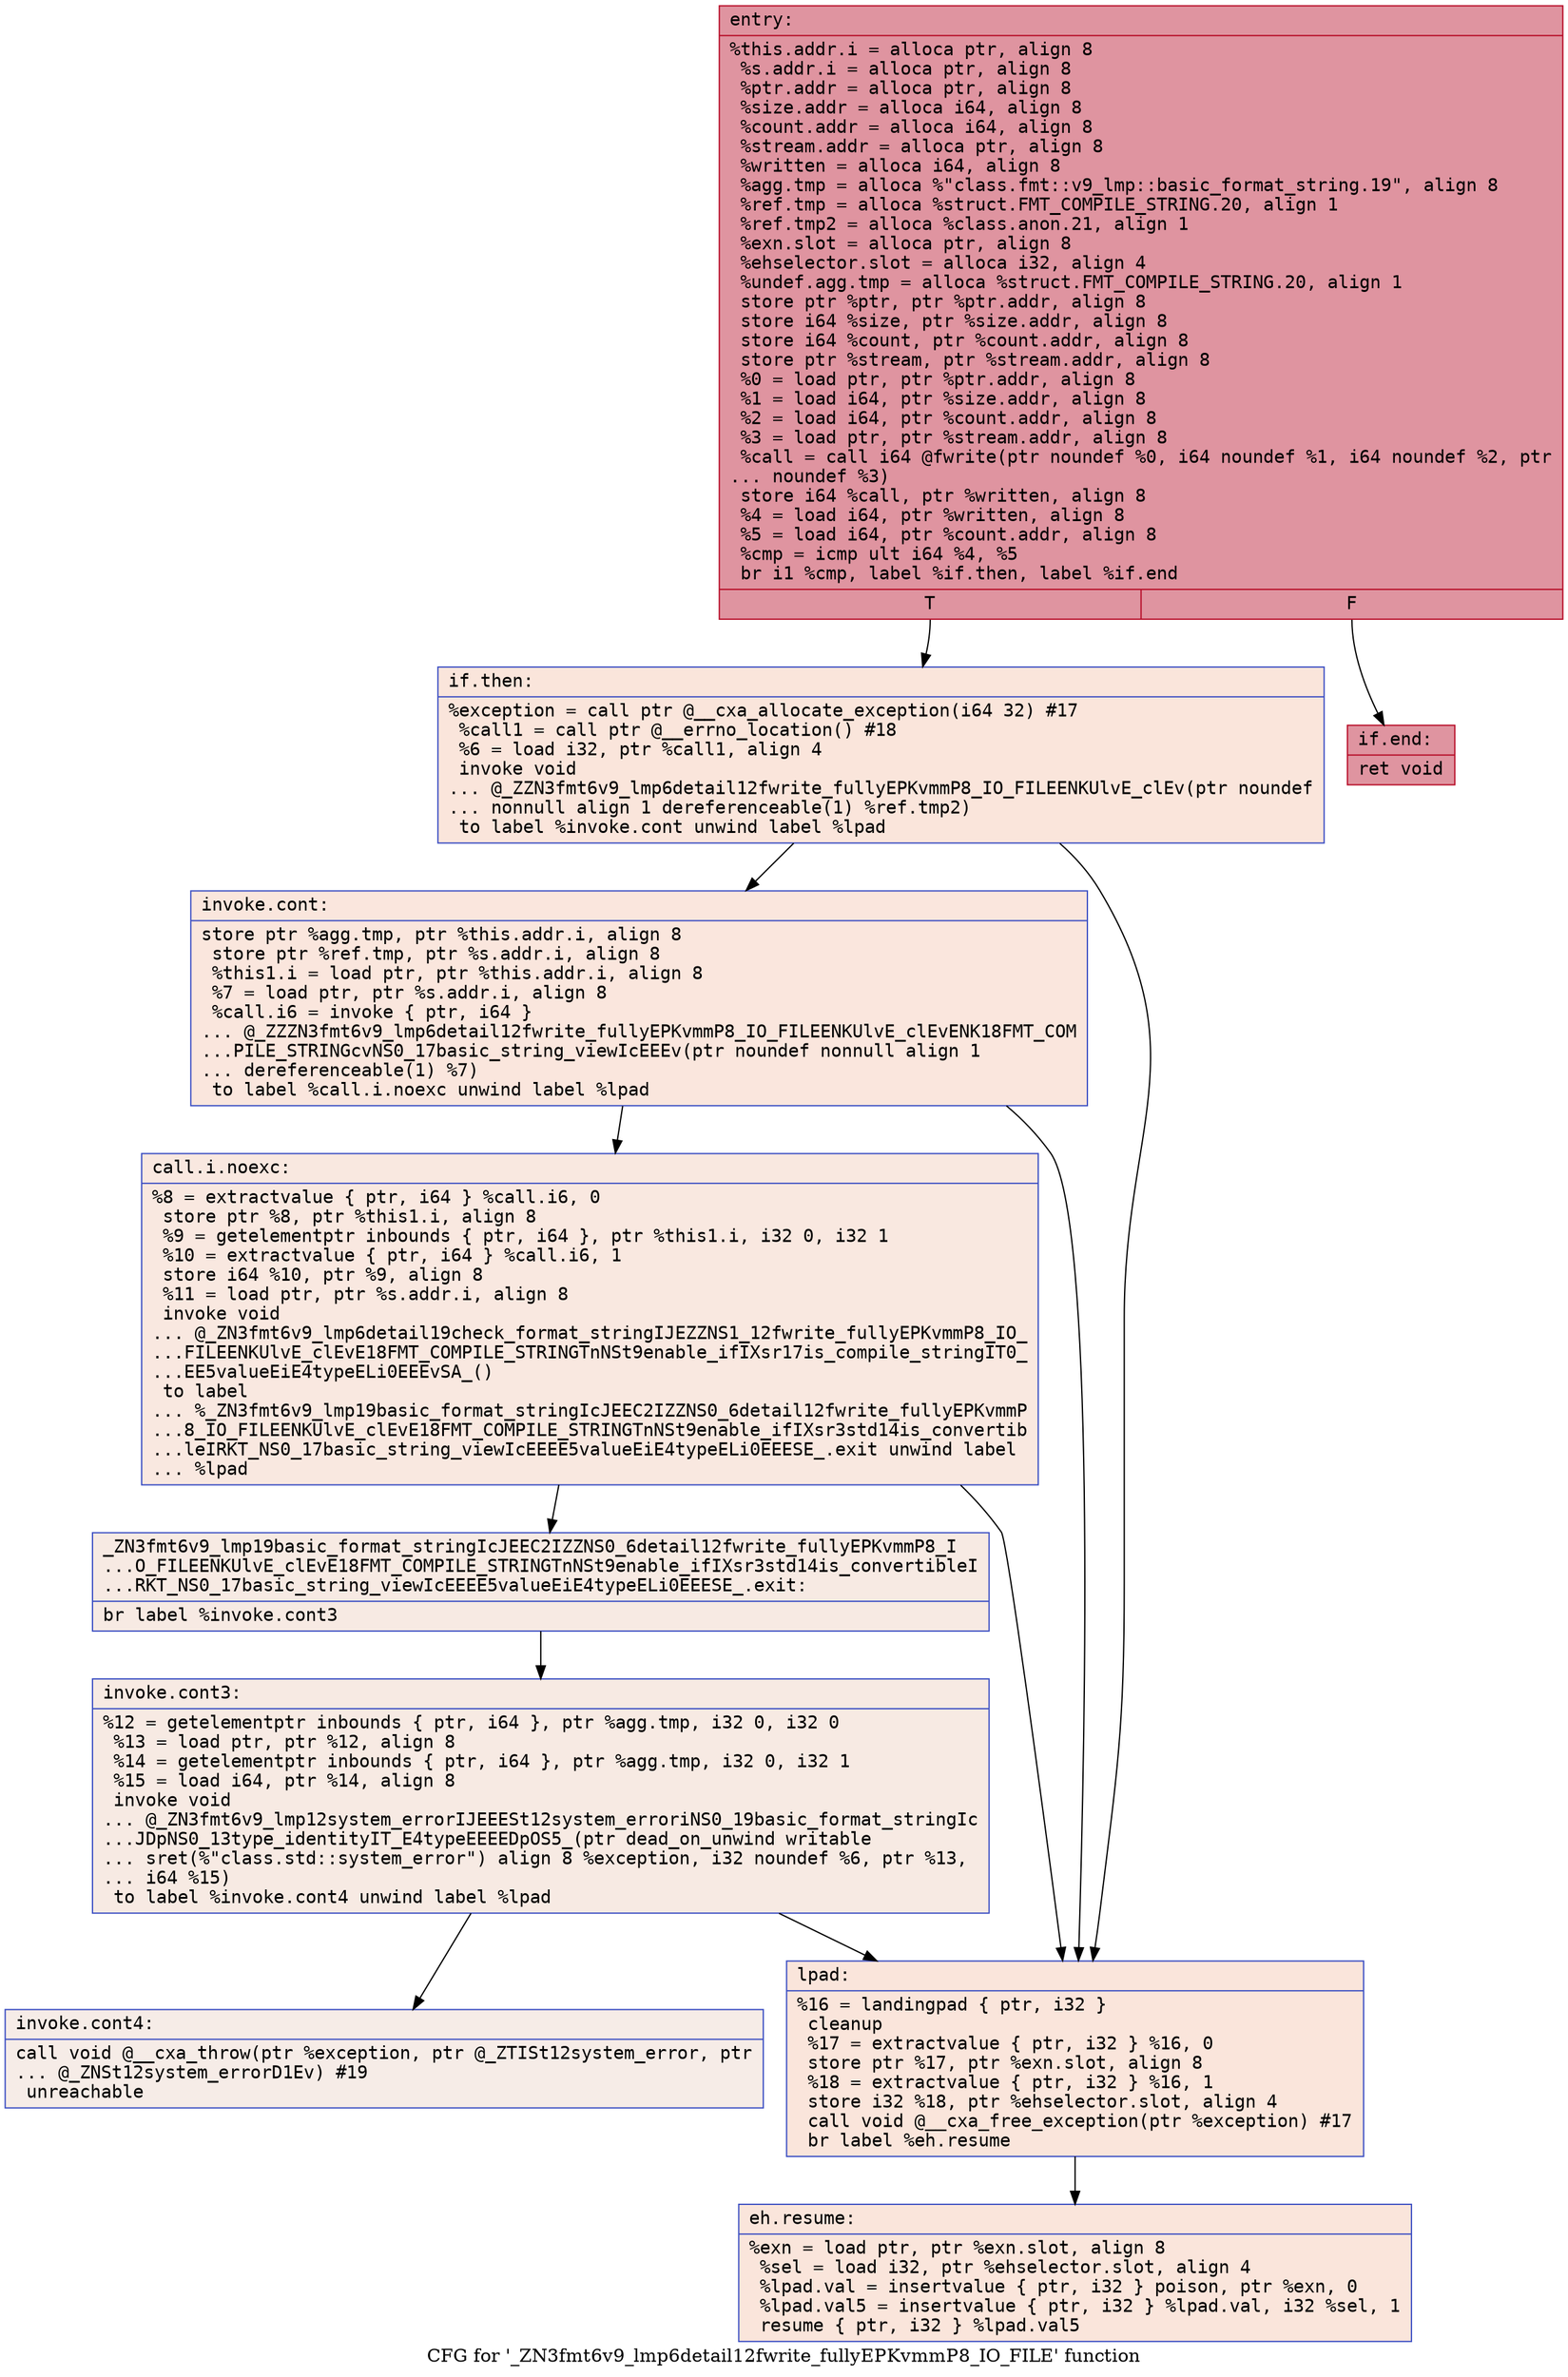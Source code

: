digraph "CFG for '_ZN3fmt6v9_lmp6detail12fwrite_fullyEPKvmmP8_IO_FILE' function" {
	label="CFG for '_ZN3fmt6v9_lmp6detail12fwrite_fullyEPKvmmP8_IO_FILE' function";

	Node0x55fec2fb1c40 [shape=record,color="#b70d28ff", style=filled, fillcolor="#b70d2870" fontname="Courier",label="{entry:\l|  %this.addr.i = alloca ptr, align 8\l  %s.addr.i = alloca ptr, align 8\l  %ptr.addr = alloca ptr, align 8\l  %size.addr = alloca i64, align 8\l  %count.addr = alloca i64, align 8\l  %stream.addr = alloca ptr, align 8\l  %written = alloca i64, align 8\l  %agg.tmp = alloca %\"class.fmt::v9_lmp::basic_format_string.19\", align 8\l  %ref.tmp = alloca %struct.FMT_COMPILE_STRING.20, align 1\l  %ref.tmp2 = alloca %class.anon.21, align 1\l  %exn.slot = alloca ptr, align 8\l  %ehselector.slot = alloca i32, align 4\l  %undef.agg.tmp = alloca %struct.FMT_COMPILE_STRING.20, align 1\l  store ptr %ptr, ptr %ptr.addr, align 8\l  store i64 %size, ptr %size.addr, align 8\l  store i64 %count, ptr %count.addr, align 8\l  store ptr %stream, ptr %stream.addr, align 8\l  %0 = load ptr, ptr %ptr.addr, align 8\l  %1 = load i64, ptr %size.addr, align 8\l  %2 = load i64, ptr %count.addr, align 8\l  %3 = load ptr, ptr %stream.addr, align 8\l  %call = call i64 @fwrite(ptr noundef %0, i64 noundef %1, i64 noundef %2, ptr\l... noundef %3)\l  store i64 %call, ptr %written, align 8\l  %4 = load i64, ptr %written, align 8\l  %5 = load i64, ptr %count.addr, align 8\l  %cmp = icmp ult i64 %4, %5\l  br i1 %cmp, label %if.then, label %if.end\l|{<s0>T|<s1>F}}"];
	Node0x55fec2fb1c40:s0 -> Node0x55fec2fb2eb0[tooltip="entry -> if.then\nProbability 0.00%" ];
	Node0x55fec2fb1c40:s1 -> Node0x55fec2fb2f20[tooltip="entry -> if.end\nProbability 100.00%" ];
	Node0x55fec2fb2eb0 [shape=record,color="#3d50c3ff", style=filled, fillcolor="#f4c5ad70" fontname="Courier",label="{if.then:\l|  %exception = call ptr @__cxa_allocate_exception(i64 32) #17\l  %call1 = call ptr @__errno_location() #18\l  %6 = load i32, ptr %call1, align 4\l  invoke void\l... @_ZZN3fmt6v9_lmp6detail12fwrite_fullyEPKvmmP8_IO_FILEENKUlvE_clEv(ptr noundef\l... nonnull align 1 dereferenceable(1) %ref.tmp2)\l          to label %invoke.cont unwind label %lpad\l}"];
	Node0x55fec2fb2eb0 -> Node0x55fec2fb3460[tooltip="if.then -> invoke.cont\nProbability 50.00%" ];
	Node0x55fec2fb2eb0 -> Node0x55fec2fb21a0[tooltip="if.then -> lpad\nProbability 50.00%" ];
	Node0x55fec2fb3460 [shape=record,color="#3d50c3ff", style=filled, fillcolor="#f3c7b170" fontname="Courier",label="{invoke.cont:\l|  store ptr %agg.tmp, ptr %this.addr.i, align 8\l  store ptr %ref.tmp, ptr %s.addr.i, align 8\l  %this1.i = load ptr, ptr %this.addr.i, align 8\l  %7 = load ptr, ptr %s.addr.i, align 8\l  %call.i6 = invoke \{ ptr, i64 \}\l... @_ZZZN3fmt6v9_lmp6detail12fwrite_fullyEPKvmmP8_IO_FILEENKUlvE_clEvENK18FMT_COM\l...PILE_STRINGcvNS0_17basic_string_viewIcEEEv(ptr noundef nonnull align 1\l... dereferenceable(1) %7)\l          to label %call.i.noexc unwind label %lpad\l}"];
	Node0x55fec2fb3460 -> Node0x55fec2fb3410[tooltip="invoke.cont -> call.i.noexc\nProbability 50.00%" ];
	Node0x55fec2fb3460 -> Node0x55fec2fb21a0[tooltip="invoke.cont -> lpad\nProbability 50.00%" ];
	Node0x55fec2fb3410 [shape=record,color="#3d50c3ff", style=filled, fillcolor="#f1ccb870" fontname="Courier",label="{call.i.noexc:\l|  %8 = extractvalue \{ ptr, i64 \} %call.i6, 0\l  store ptr %8, ptr %this1.i, align 8\l  %9 = getelementptr inbounds \{ ptr, i64 \}, ptr %this1.i, i32 0, i32 1\l  %10 = extractvalue \{ ptr, i64 \} %call.i6, 1\l  store i64 %10, ptr %9, align 8\l  %11 = load ptr, ptr %s.addr.i, align 8\l  invoke void\l... @_ZN3fmt6v9_lmp6detail19check_format_stringIJEZZNS1_12fwrite_fullyEPKvmmP8_IO_\l...FILEENKUlvE_clEvE18FMT_COMPILE_STRINGTnNSt9enable_ifIXsr17is_compile_stringIT0_\l...EE5valueEiE4typeELi0EEEvSA_()\l          to label\l... %_ZN3fmt6v9_lmp19basic_format_stringIcJEEC2IZZNS0_6detail12fwrite_fullyEPKvmmP\l...8_IO_FILEENKUlvE_clEvE18FMT_COMPILE_STRINGTnNSt9enable_ifIXsr3std14is_convertib\l...leIRKT_NS0_17basic_string_viewIcEEEE5valueEiE4typeELi0EEESE_.exit unwind label\l... %lpad\l}"];
	Node0x55fec2fb3410 -> Node0x55fec2fb41a0[tooltip="call.i.noexc -> _ZN3fmt6v9_lmp19basic_format_stringIcJEEC2IZZNS0_6detail12fwrite_fullyEPKvmmP8_IO_FILEENKUlvE_clEvE18FMT_COMPILE_STRINGTnNSt9enable_ifIXsr3std14is_convertibleIRKT_NS0_17basic_string_viewIcEEEE5valueEiE4typeELi0EEESE_.exit\nProbability 50.00%" ];
	Node0x55fec2fb3410 -> Node0x55fec2fb21a0[tooltip="call.i.noexc -> lpad\nProbability 50.00%" ];
	Node0x55fec2fb41a0 [shape=record,color="#3d50c3ff", style=filled, fillcolor="#eed0c070" fontname="Courier",label="{_ZN3fmt6v9_lmp19basic_format_stringIcJEEC2IZZNS0_6detail12fwrite_fullyEPKvmmP8_I\l...O_FILEENKUlvE_clEvE18FMT_COMPILE_STRINGTnNSt9enable_ifIXsr3std14is_convertibleI\l...RKT_NS0_17basic_string_viewIcEEEE5valueEiE4typeELi0EEESE_.exit:\l|  br label %invoke.cont3\l}"];
	Node0x55fec2fb41a0 -> Node0x55fec2fb4780[tooltip="_ZN3fmt6v9_lmp19basic_format_stringIcJEEC2IZZNS0_6detail12fwrite_fullyEPKvmmP8_IO_FILEENKUlvE_clEvE18FMT_COMPILE_STRINGTnNSt9enable_ifIXsr3std14is_convertibleIRKT_NS0_17basic_string_viewIcEEEE5valueEiE4typeELi0EEESE_.exit -> invoke.cont3\nProbability 100.00%" ];
	Node0x55fec2fb4780 [shape=record,color="#3d50c3ff", style=filled, fillcolor="#eed0c070" fontname="Courier",label="{invoke.cont3:\l|  %12 = getelementptr inbounds \{ ptr, i64 \}, ptr %agg.tmp, i32 0, i32 0\l  %13 = load ptr, ptr %12, align 8\l  %14 = getelementptr inbounds \{ ptr, i64 \}, ptr %agg.tmp, i32 0, i32 1\l  %15 = load i64, ptr %14, align 8\l  invoke void\l... @_ZN3fmt6v9_lmp12system_errorIJEEESt12system_erroriNS0_19basic_format_stringIc\l...JDpNS0_13type_identityIT_E4typeEEEEDpOS5_(ptr dead_on_unwind writable\l... sret(%\"class.std::system_error\") align 8 %exception, i32 noundef %6, ptr %13,\l... i64 %15)\l          to label %invoke.cont4 unwind label %lpad\l}"];
	Node0x55fec2fb4780 -> Node0x55fec2fb4ab0[tooltip="invoke.cont3 -> invoke.cont4\nProbability 50.00%" ];
	Node0x55fec2fb4780 -> Node0x55fec2fb21a0[tooltip="invoke.cont3 -> lpad\nProbability 50.00%" ];
	Node0x55fec2fb4ab0 [shape=record,color="#3d50c3ff", style=filled, fillcolor="#ead5c970" fontname="Courier",label="{invoke.cont4:\l|  call void @__cxa_throw(ptr %exception, ptr @_ZTISt12system_error, ptr\l... @_ZNSt12system_errorD1Ev) #19\l  unreachable\l}"];
	Node0x55fec2fb21a0 [shape=record,color="#3d50c3ff", style=filled, fillcolor="#f4c5ad70" fontname="Courier",label="{lpad:\l|  %16 = landingpad \{ ptr, i32 \}\l          cleanup\l  %17 = extractvalue \{ ptr, i32 \} %16, 0\l  store ptr %17, ptr %exn.slot, align 8\l  %18 = extractvalue \{ ptr, i32 \} %16, 1\l  store i32 %18, ptr %ehselector.slot, align 4\l  call void @__cxa_free_exception(ptr %exception) #17\l  br label %eh.resume\l}"];
	Node0x55fec2fb21a0 -> Node0x55fec2fb5430[tooltip="lpad -> eh.resume\nProbability 100.00%" ];
	Node0x55fec2fb2f20 [shape=record,color="#b70d28ff", style=filled, fillcolor="#b70d2870" fontname="Courier",label="{if.end:\l|  ret void\l}"];
	Node0x55fec2fb5430 [shape=record,color="#3d50c3ff", style=filled, fillcolor="#f4c5ad70" fontname="Courier",label="{eh.resume:\l|  %exn = load ptr, ptr %exn.slot, align 8\l  %sel = load i32, ptr %ehselector.slot, align 4\l  %lpad.val = insertvalue \{ ptr, i32 \} poison, ptr %exn, 0\l  %lpad.val5 = insertvalue \{ ptr, i32 \} %lpad.val, i32 %sel, 1\l  resume \{ ptr, i32 \} %lpad.val5\l}"];
}
